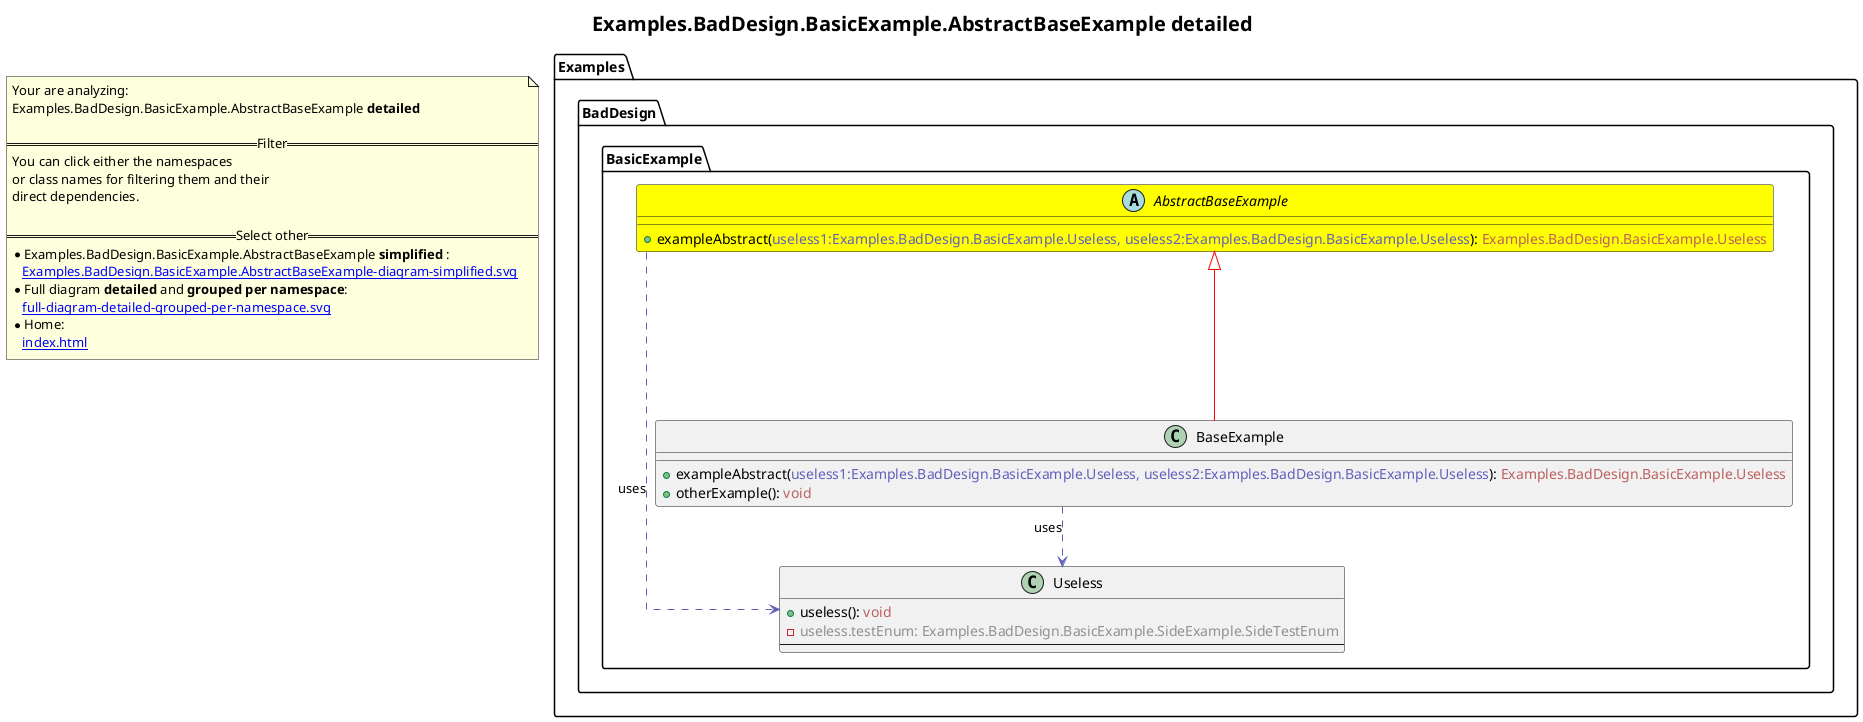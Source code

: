 @startuml
skinparam linetype ortho
title <size:20>Examples.BadDesign.BasicExample.AbstractBaseExample **detailed** </size>
note "Your are analyzing:\nExamples.BadDesign.BasicExample.AbstractBaseExample **detailed** \n\n==Filter==\nYou can click either the namespaces \nor class names for filtering them and their\ndirect dependencies.\n\n==Select other==\n* Examples.BadDesign.BasicExample.AbstractBaseExample **simplified** :\n   [[Examples.BadDesign.BasicExample.AbstractBaseExample-diagram-simplified.svg]]\n* Full diagram **detailed** and **grouped per namespace**:\n   [[full-diagram-detailed-grouped-per-namespace.svg]]\n* Home:\n   [[index.html]]" as FloatingNote
    abstract class Examples.BadDesign.BasicExample.AbstractBaseExample [[Examples.BadDesign.BasicExample.AbstractBaseExample-diagram-detailed.svg]] #yellow {
      + exampleAbstract(<font color="6060BB">useless1:Examples.BadDesign.BasicExample.Useless, useless2:Examples.BadDesign.BasicExample.Useless</font>): <font color="BB6060">Examples.BadDesign.BasicExample.Useless</font>
    }
    class Examples.BadDesign.BasicExample.Useless [[Examples.BadDesign.BasicExample.Useless-diagram-detailed.svg]]  {
      + useless(<font color="6060BB"></font>): <font color="BB6060">void</font>
      - <font color="909090">useless.testEnum: Examples.BadDesign.BasicExample.SideExample.SideTestEnum</font>
--
    }
    class Examples.BadDesign.BasicExample.BaseExample [[Examples.BadDesign.BasicExample.BaseExample-diagram-detailed.svg]]  {
      + exampleAbstract(<font color="6060BB">useless1:Examples.BadDesign.BasicExample.Useless, useless2:Examples.BadDesign.BasicExample.Useless</font>): <font color="BB6060">Examples.BadDesign.BasicExample.Useless</font>
      + otherExample(<font color="6060BB"></font>): <font color="BB6060">void</font>
    }
 ' *************************************** 
 ' *************************************** 
 ' *************************************** 
' Class relations extracted from namespace:
' Examples.BadDesign.BasicExample
Examples.BadDesign.BasicExample.AbstractBaseExample .[#6060BB].> Examples.BadDesign.BasicExample.Useless  : uses 
Examples.BadDesign.BasicExample.AbstractBaseExample <|-[#red]- Examples.BadDesign.BasicExample.BaseExample
Examples.BadDesign.BasicExample.BaseExample .[#6060BB].> Examples.BadDesign.BasicExample.Useless  : uses 
@enduml